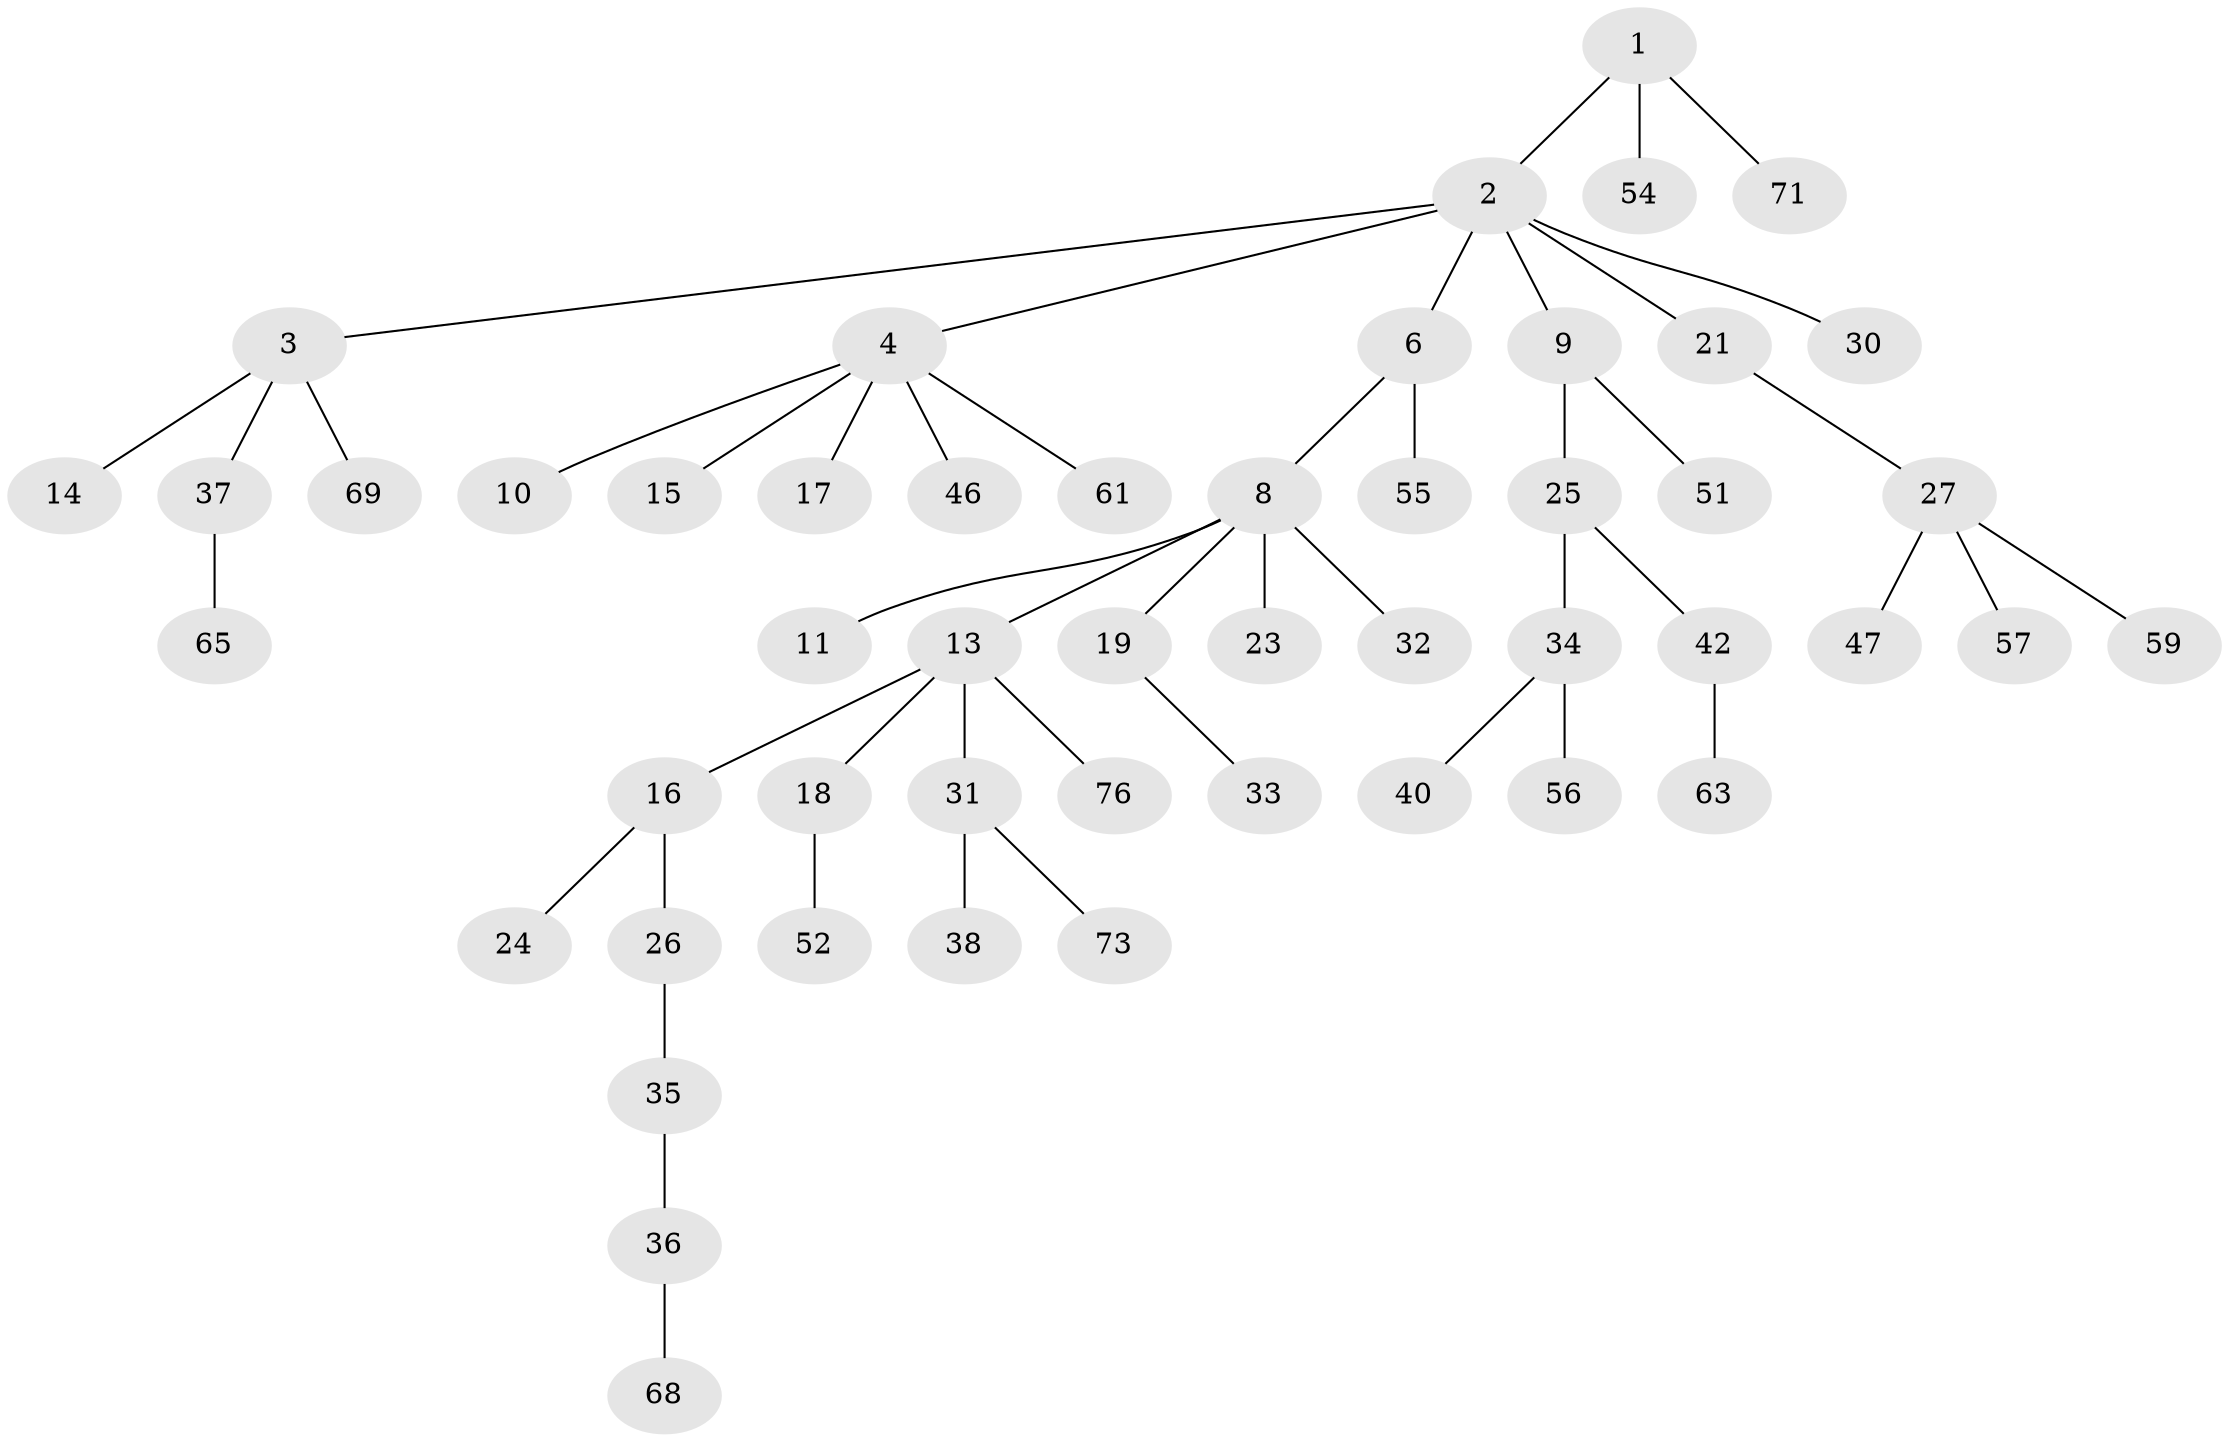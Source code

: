 // original degree distribution, {3: 0.11842105263157894, 6: 0.02631578947368421, 5: 0.02631578947368421, 2: 0.2631578947368421, 7: 0.013157894736842105, 4: 0.05263157894736842, 1: 0.5}
// Generated by graph-tools (version 1.1) at 2025/42/03/06/25 10:42:05]
// undirected, 50 vertices, 49 edges
graph export_dot {
graph [start="1"]
  node [color=gray90,style=filled];
  1 [super="+29"];
  2 [super="+5"];
  3 [super="+12"];
  4 [super="+7"];
  6;
  8 [super="+49"];
  9 [super="+20"];
  10;
  11;
  13 [super="+22"];
  14;
  15 [super="+50"];
  16 [super="+45"];
  17;
  18;
  19 [super="+72"];
  21;
  23;
  24 [super="+48"];
  25 [super="+28"];
  26 [super="+41"];
  27 [super="+39"];
  30;
  31 [super="+58"];
  32;
  33 [super="+75"];
  34 [super="+44"];
  35 [super="+53"];
  36;
  37 [super="+70"];
  38;
  40;
  42 [super="+43"];
  46 [super="+62"];
  47;
  51 [super="+60"];
  52 [super="+67"];
  54;
  55 [super="+66"];
  56;
  57;
  59;
  61 [super="+74"];
  63 [super="+64"];
  65;
  68;
  69;
  71;
  73;
  76;
  1 -- 2;
  1 -- 71;
  1 -- 54;
  2 -- 3;
  2 -- 4;
  2 -- 9;
  2 -- 30;
  2 -- 21;
  2 -- 6;
  3 -- 14;
  3 -- 37;
  3 -- 69;
  4 -- 10;
  4 -- 17;
  4 -- 46;
  4 -- 61;
  4 -- 15;
  6 -- 8;
  6 -- 55;
  8 -- 11;
  8 -- 13;
  8 -- 19;
  8 -- 23;
  8 -- 32;
  9 -- 25;
  9 -- 51;
  13 -- 16;
  13 -- 18;
  13 -- 76;
  13 -- 31;
  16 -- 24;
  16 -- 26;
  18 -- 52;
  19 -- 33;
  21 -- 27;
  25 -- 42;
  25 -- 34;
  26 -- 35;
  27 -- 57;
  27 -- 59;
  27 -- 47;
  31 -- 38;
  31 -- 73;
  34 -- 40;
  34 -- 56;
  35 -- 36;
  36 -- 68;
  37 -- 65;
  42 -- 63;
}
